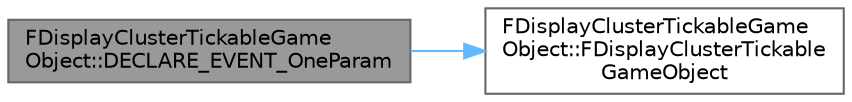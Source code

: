 digraph "FDisplayClusterTickableGameObject::DECLARE_EVENT_OneParam"
{
 // INTERACTIVE_SVG=YES
 // LATEX_PDF_SIZE
  bgcolor="transparent";
  edge [fontname=Helvetica,fontsize=10,labelfontname=Helvetica,labelfontsize=10];
  node [fontname=Helvetica,fontsize=10,shape=box,height=0.2,width=0.4];
  rankdir="LR";
  Node1 [id="Node000001",label="FDisplayClusterTickableGame\lObject::DECLARE_EVENT_OneParam",height=0.2,width=0.4,color="gray40", fillcolor="grey60", style="filled", fontcolor="black",tooltip="Callback on tick."];
  Node1 -> Node2 [id="edge1_Node000001_Node000002",color="steelblue1",style="solid",tooltip=" "];
  Node2 [id="Node000002",label="FDisplayClusterTickableGame\lObject::FDisplayClusterTickable\lGameObject",height=0.2,width=0.4,color="grey40", fillcolor="white", style="filled",URL="$d6/d3e/classFDisplayClusterTickableGameObject.html#ac2ff335ac392d90c7108df5b272f8447",tooltip=" "];
}
